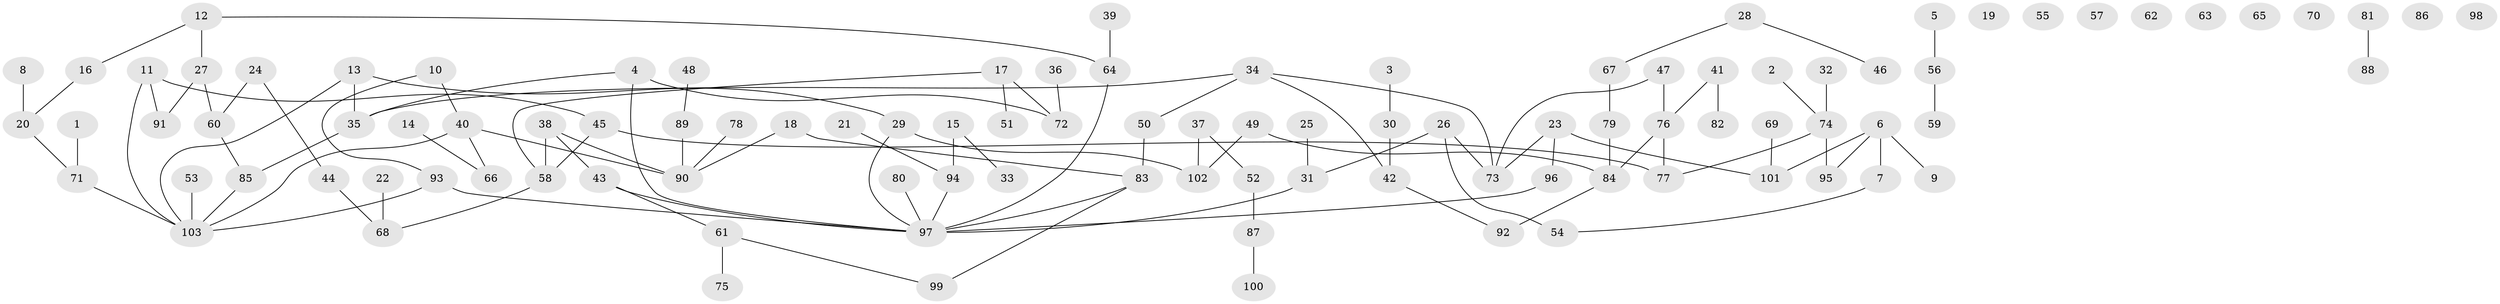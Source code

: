 // coarse degree distribution, {2: 0.22950819672131148, 1: 0.26229508196721313, 3: 0.13114754098360656, 4: 0.14754098360655737, 9: 0.01639344262295082, 0: 0.16393442622950818, 11: 0.01639344262295082, 7: 0.01639344262295082, 5: 0.01639344262295082}
// Generated by graph-tools (version 1.1) at 2025/16/03/04/25 18:16:32]
// undirected, 103 vertices, 112 edges
graph export_dot {
graph [start="1"]
  node [color=gray90,style=filled];
  1;
  2;
  3;
  4;
  5;
  6;
  7;
  8;
  9;
  10;
  11;
  12;
  13;
  14;
  15;
  16;
  17;
  18;
  19;
  20;
  21;
  22;
  23;
  24;
  25;
  26;
  27;
  28;
  29;
  30;
  31;
  32;
  33;
  34;
  35;
  36;
  37;
  38;
  39;
  40;
  41;
  42;
  43;
  44;
  45;
  46;
  47;
  48;
  49;
  50;
  51;
  52;
  53;
  54;
  55;
  56;
  57;
  58;
  59;
  60;
  61;
  62;
  63;
  64;
  65;
  66;
  67;
  68;
  69;
  70;
  71;
  72;
  73;
  74;
  75;
  76;
  77;
  78;
  79;
  80;
  81;
  82;
  83;
  84;
  85;
  86;
  87;
  88;
  89;
  90;
  91;
  92;
  93;
  94;
  95;
  96;
  97;
  98;
  99;
  100;
  101;
  102;
  103;
  1 -- 71;
  2 -- 74;
  3 -- 30;
  4 -- 35;
  4 -- 72;
  4 -- 97;
  5 -- 56;
  6 -- 7;
  6 -- 9;
  6 -- 95;
  6 -- 101;
  7 -- 54;
  8 -- 20;
  10 -- 40;
  10 -- 93;
  11 -- 45;
  11 -- 91;
  11 -- 103;
  12 -- 16;
  12 -- 27;
  12 -- 64;
  13 -- 29;
  13 -- 35;
  13 -- 103;
  14 -- 66;
  15 -- 33;
  15 -- 94;
  16 -- 20;
  17 -- 51;
  17 -- 58;
  17 -- 72;
  18 -- 83;
  18 -- 90;
  20 -- 71;
  21 -- 94;
  22 -- 68;
  23 -- 73;
  23 -- 96;
  23 -- 101;
  24 -- 44;
  24 -- 60;
  25 -- 31;
  26 -- 31;
  26 -- 54;
  26 -- 73;
  27 -- 60;
  27 -- 91;
  28 -- 46;
  28 -- 67;
  29 -- 97;
  29 -- 102;
  30 -- 42;
  31 -- 97;
  32 -- 74;
  34 -- 35;
  34 -- 42;
  34 -- 50;
  34 -- 73;
  35 -- 85;
  36 -- 72;
  37 -- 52;
  37 -- 102;
  38 -- 43;
  38 -- 58;
  38 -- 90;
  39 -- 64;
  40 -- 66;
  40 -- 90;
  40 -- 103;
  41 -- 76;
  41 -- 82;
  42 -- 92;
  43 -- 61;
  43 -- 97;
  44 -- 68;
  45 -- 58;
  45 -- 77;
  47 -- 73;
  47 -- 76;
  48 -- 89;
  49 -- 84;
  49 -- 102;
  50 -- 83;
  52 -- 87;
  53 -- 103;
  56 -- 59;
  58 -- 68;
  60 -- 85;
  61 -- 75;
  61 -- 99;
  64 -- 97;
  67 -- 79;
  69 -- 101;
  71 -- 103;
  74 -- 77;
  74 -- 95;
  76 -- 77;
  76 -- 84;
  78 -- 90;
  79 -- 84;
  80 -- 97;
  81 -- 88;
  83 -- 97;
  83 -- 99;
  84 -- 92;
  85 -- 103;
  87 -- 100;
  89 -- 90;
  93 -- 97;
  93 -- 103;
  94 -- 97;
  96 -- 97;
}
